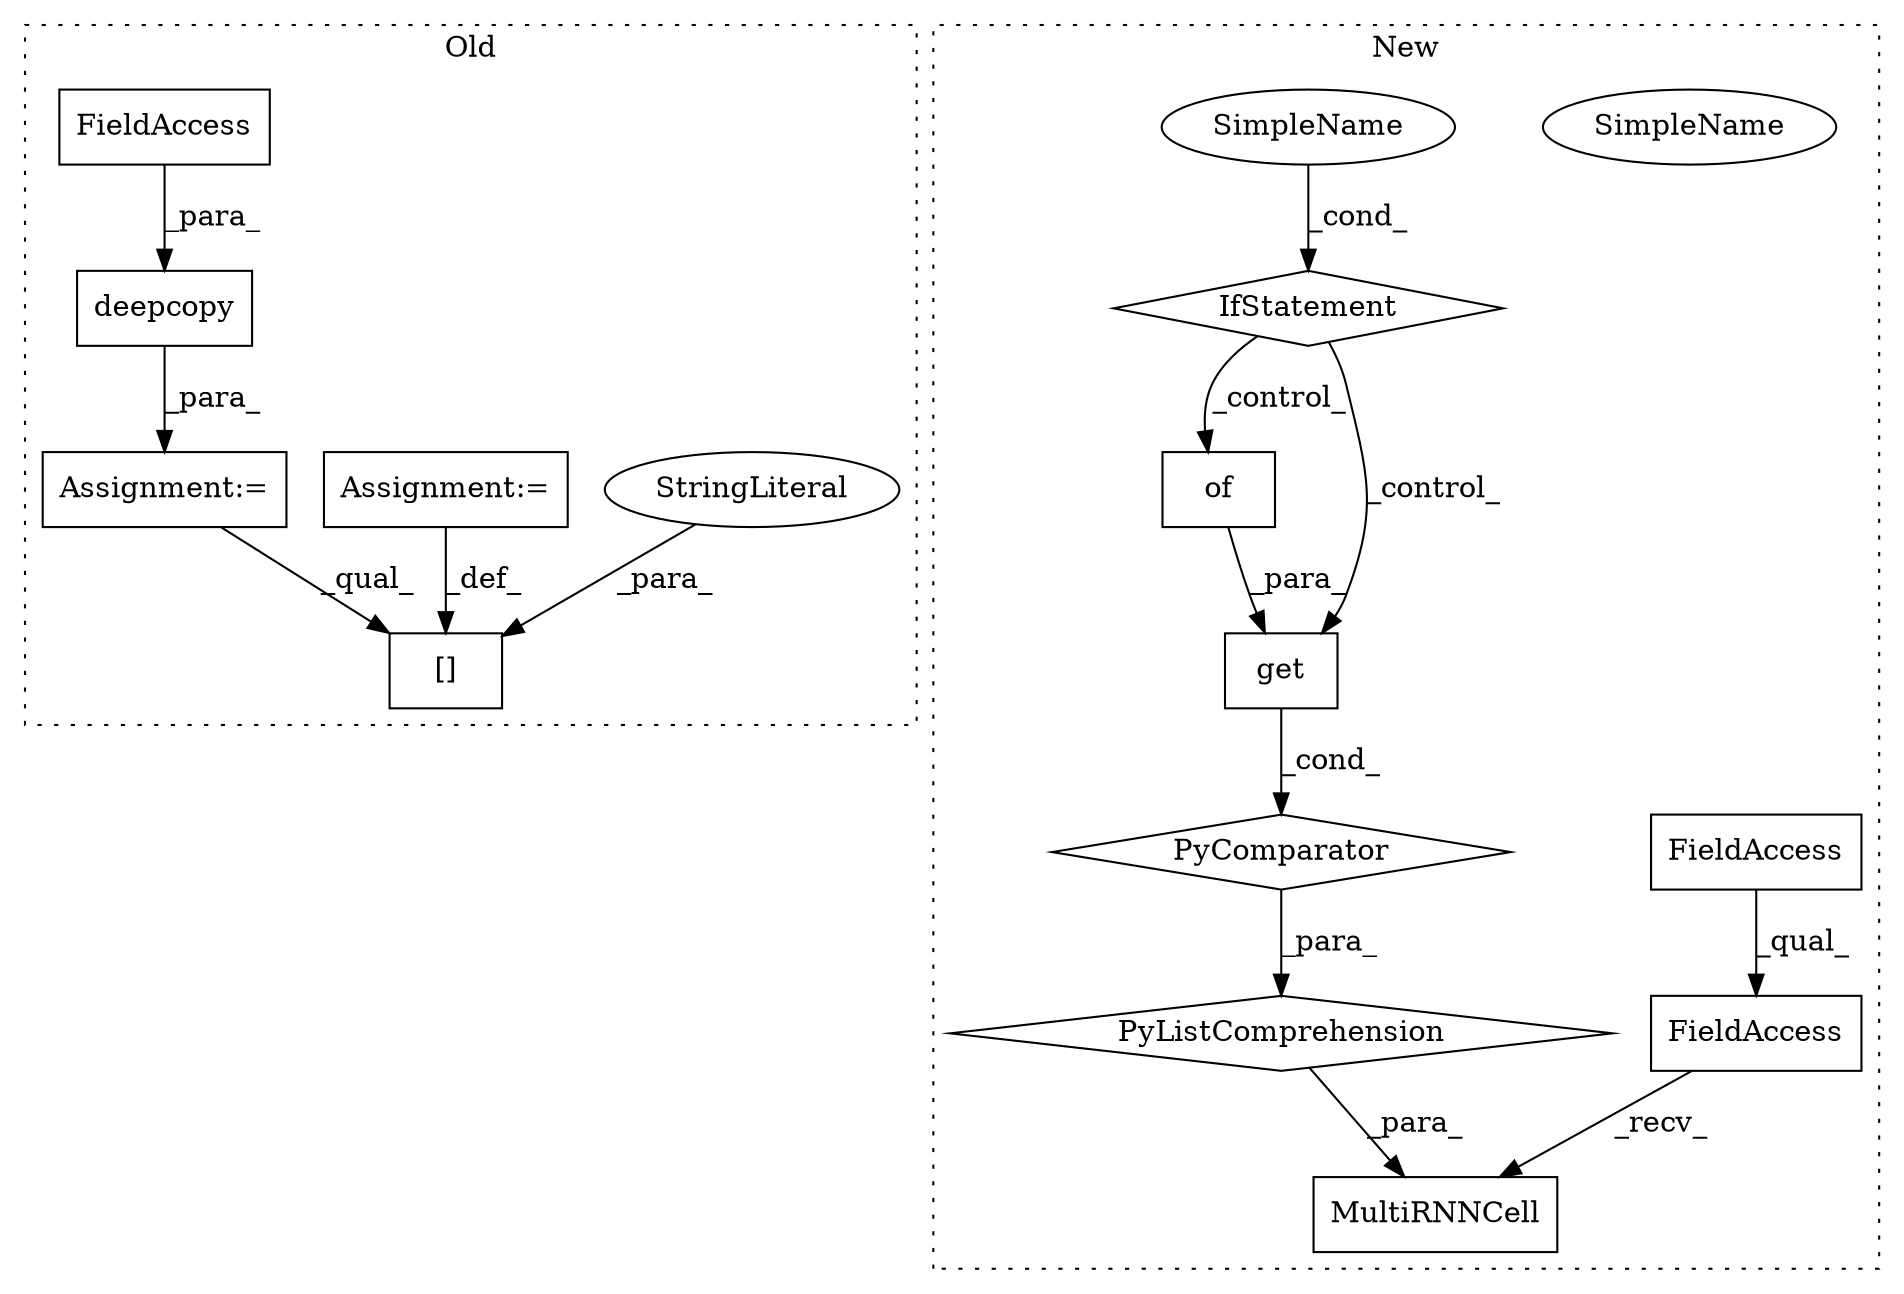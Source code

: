 digraph G {
subgraph cluster0 {
1 [label="deepcopy" a="32" s="1672,1692" l="9,1" shape="box"];
3 [label="[]" a="2" s="1699,1722" l="12,1" shape="box"];
4 [label="StringLiteral" a="45" s="1711" l="11" shape="ellipse"];
13 [label="Assignment:=" a="7" s="1666" l="1" shape="box"];
14 [label="Assignment:=" a="7" s="1723" l="1" shape="box"];
15 [label="FieldAccess" a="22" s="1681" l="11" shape="box"];
label = "Old";
style="dotted";
}
subgraph cluster1 {
2 [label="MultiRNNCell" a="32" s="2322,2344" l="13,1" shape="box"];
5 [label="PyListComprehension" a="109" s="1994" l="283" shape="diamond"];
6 [label="PyComparator" a="113" s="2217" l="52" shape="diamond"];
7 [label="FieldAccess" a="22" s="2299" l="22" shape="box"];
8 [label="FieldAccess" a="22" s="2299" l="18" shape="box"];
9 [label="of" a="32" s="2070" l="4" shape="box"];
10 [label="SimpleName" a="42" s="2264" l="5" shape="ellipse"];
11 [label="get" a="32" s="2043,2074" l="4,1" shape="box"];
12 [label="IfStatement" a="25" s="2217" l="52" shape="diamond"];
16 [label="SimpleName" a="42" s="2264" l="5" shape="ellipse"];
label = "New";
style="dotted";
}
1 -> 13 [label="_para_"];
4 -> 3 [label="_para_"];
5 -> 2 [label="_para_"];
6 -> 5 [label="_para_"];
7 -> 2 [label="_recv_"];
8 -> 7 [label="_qual_"];
9 -> 11 [label="_para_"];
11 -> 6 [label="_cond_"];
12 -> 9 [label="_control_"];
12 -> 11 [label="_control_"];
13 -> 3 [label="_qual_"];
14 -> 3 [label="_def_"];
15 -> 1 [label="_para_"];
16 -> 12 [label="_cond_"];
}